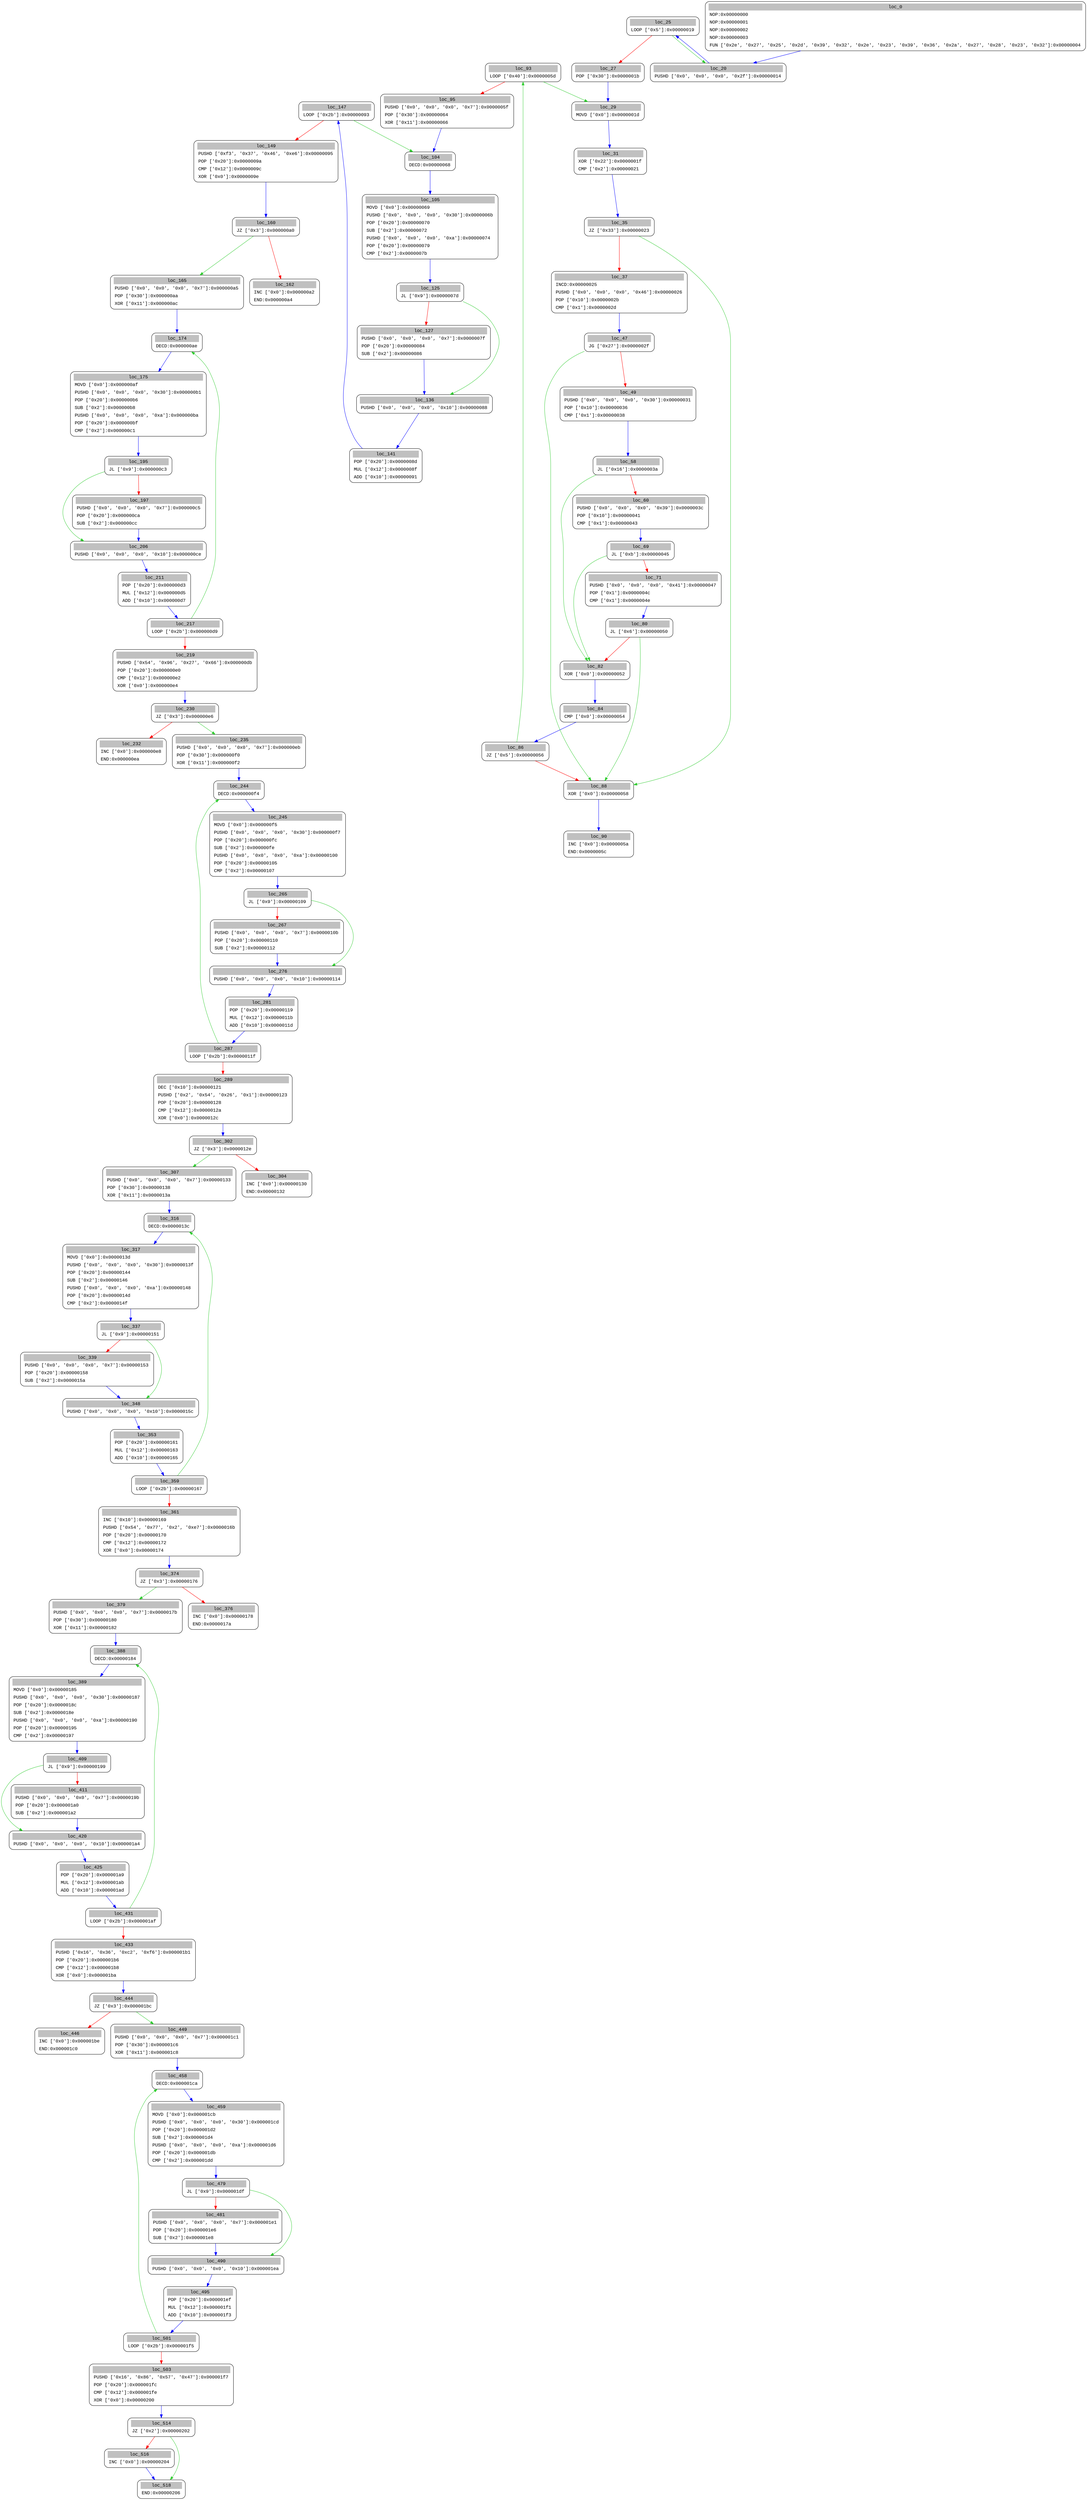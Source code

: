 digraph asm_graph {
8747833381381 [
shape="Mrecord" fontname="Courier New"label =<<table border="0" cellborder="0" cellpadding="3"><tr><td colspan="2" align="center" bgcolor="grey">loc_147</td></tr><tr><td align="left">LOOP ['0x2b']:0x00000093</td></tr></table>> ];
8747833376265 [
shape="Mrecord" fontname="Courier New"label =<<table border="0" cellborder="0" cellpadding="3"><tr><td colspan="2" align="center" bgcolor="grey">loc_29</td></tr><tr><td align="left">MOVD ['0x0']:0x0000001d</td></tr></table>> ];
8747833377293 [
shape="Mrecord" fontname="Courier New"label =<<table border="0" cellborder="0" cellpadding="3"><tr><td colspan="2" align="center" bgcolor="grey">loc_69</td></tr><tr><td align="left">JL ['0xb']:0x00000045</td></tr></table>> ];
8747833379345 [
shape="Mrecord" fontname="Courier New"label =<<table border="0" cellborder="0" cellpadding="3"><tr><td colspan="2" align="center" bgcolor="grey">loc_105</td></tr><tr><td align="left">MOVD ['0x0']:0x00000069</td></tr><tr><td align="left">PUSHD ['0x0', '0x0', '0x0', '0x30']:0x0000006b</td></tr><tr><td align="left">POP ['0x20']:0x00000070</td></tr><tr><td align="left">SUB ['0x2']:0x00000072</td></tr><tr><td align="left">PUSHD ['0x0', '0x0', '0x0', '0xa']:0x00000074</td></tr><tr><td align="left">POP ['0x20']:0x00000079</td></tr><tr><td align="left">CMP ['0x2']:0x0000007b</td></tr></table>> ];
8747833381397 [
shape="Mrecord" fontname="Courier New"label =<<table border="0" cellborder="0" cellpadding="3"><tr><td colspan="2" align="center" bgcolor="grey">loc_149</td></tr><tr><td align="left">PUSHD ['0xf3', '0x37', '0x46', '0xe6']:0x00000095</td></tr><tr><td align="left">POP ['0x20']:0x0000009a</td></tr><tr><td align="left">CMP ['0x12']:0x0000009c</td></tr><tr><td align="left">XOR ['0x0']:0x0000009e</td></tr></table>> ];
8747833376281 [
shape="Mrecord" fontname="Courier New"label =<<table border="0" cellborder="0" cellpadding="3"><tr><td colspan="2" align="center" bgcolor="grey">loc_31</td></tr><tr><td align="left">XOR ['0x22']:0x0000001f</td></tr><tr><td align="left">CMP ['0x2']:0x00000021</td></tr></table>> ];
8747833377309 [
shape="Mrecord" fontname="Courier New"label =<<table border="0" cellborder="0" cellpadding="3"><tr><td colspan="2" align="center" bgcolor="grey">loc_71</td></tr><tr><td align="left">PUSHD ['0x0', '0x0', '0x0', '0x41']:0x00000047</td></tr><tr><td align="left">POP ['0x1']:0x0000004c</td></tr><tr><td align="left">CMP ['0x1']:0x0000004e</td></tr></table>> ];
8747833390085 [
shape="Mrecord" fontname="Courier New"label =<<table border="0" cellborder="0" cellpadding="3"><tr><td colspan="2" align="center" bgcolor="grey">loc_307</td></tr><tr><td align="left">PUSHD ['0x0', '0x0', '0x0', '0x7']:0x00000133</td></tr><tr><td align="left">POP ['0x30']:0x00000138</td></tr><tr><td align="left">XOR ['0x11']:0x0000013a</td></tr></table>> ];
8747833232049 [
shape="Mrecord" fontname="Courier New"label =<<table border="0" cellborder="0" cellpadding="3"><tr><td colspan="2" align="center" bgcolor="grey">loc_458</td></tr><tr><td align="left">DECD:0x000001ca</td></tr></table>> ];
8747833228041 [
shape="Mrecord" fontname="Courier New"label =<<table border="0" cellborder="0" cellpadding="3"><tr><td colspan="2" align="center" bgcolor="grey">loc_353</td></tr><tr><td align="left">POP ['0x20']:0x00000161</td></tr><tr><td align="left">MUL ['0x12']:0x00000163</td></tr><tr><td align="left">ADD ['0x10']:0x00000165</td></tr></table>> ];
8747833376313 [
shape="Mrecord" fontname="Courier New"label =<<table border="0" cellborder="0" cellpadding="3"><tr><td colspan="2" align="center" bgcolor="grey">loc_35</td></tr><tr><td align="left">JZ ['0x33']:0x00000023</td></tr></table>> ];
8747833390261 [
shape="Mrecord" fontname="Courier New"label =<<table border="0" cellborder="0" cellpadding="3"><tr><td colspan="2" align="center" bgcolor="grey">loc_337</td></tr><tr><td align="left">JL ['0x9']:0x00000151</td></tr></table>> ];
8747833231969 [
shape="Mrecord" fontname="Courier New"label =<<table border="0" cellborder="0" cellpadding="3"><tr><td colspan="2" align="center" bgcolor="grey">loc_446</td></tr><tr><td align="left">INC ['0x0']:0x000001be</td></tr><tr><td align="left">END:0x000001c0</td></tr></table>> ];
8747833376329 [
shape="Mrecord" fontname="Courier New"label =<<table border="0" cellborder="0" cellpadding="3"><tr><td colspan="2" align="center" bgcolor="grey">loc_37</td></tr><tr><td align="left">INCD:0x00000025</td></tr><tr><td align="left">PUSHD ['0x0', '0x0', '0x0', '0x46']:0x00000026</td></tr><tr><td align="left">POP ['0x10']:0x0000002b</td></tr><tr><td align="left">CMP ['0x1']:0x0000002d</td></tr></table>> ];
8747833377357 [
shape="Mrecord" fontname="Courier New"label =<<table border="0" cellborder="0" cellpadding="3"><tr><td colspan="2" align="center" bgcolor="grey">loc_80</td></tr><tr><td align="left">JL ['0x6']:0x00000050</td></tr></table>> ];
8747833229837 [
shape="Mrecord" fontname="Courier New"label =<<table border="0" cellborder="0" cellpadding="3"><tr><td colspan="2" align="center" bgcolor="grey">loc_389</td></tr><tr><td align="left">MOVD ['0x0']:0x00000185</td></tr><tr><td align="left">PUSHD ['0x0', '0x0', '0x0', '0x30']:0x00000187</td></tr><tr><td align="left">POP ['0x20']:0x0000018c</td></tr><tr><td align="left">SUB ['0x2']:0x0000018e</td></tr><tr><td align="left">PUSHD ['0x0', '0x0', '0x0', '0xa']:0x00000190</td></tr><tr><td align="left">POP ['0x20']:0x00000195</td></tr><tr><td align="left">CMP ['0x2']:0x00000197</td></tr></table>> ];
8747833381461 [
shape="Mrecord" fontname="Courier New"label =<<table border="0" cellborder="0" cellpadding="3"><tr><td colspan="2" align="center" bgcolor="grey">loc_160</td></tr><tr><td align="left">JZ ['0x3']:0x000000a0</td></tr></table>> ];
8747833377373 [
shape="Mrecord" fontname="Courier New"label =<<table border="0" cellborder="0" cellpadding="3"><tr><td colspan="2" align="center" bgcolor="grey">loc_82</td></tr><tr><td align="left">XOR ['0x0']:0x00000052</td></tr></table>> ];
8747833381477 [
shape="Mrecord" fontname="Courier New"label =<<table border="0" cellborder="0" cellpadding="3"><tr><td colspan="2" align="center" bgcolor="grey">loc_162</td></tr><tr><td align="left">INC ['0x0']:0x000000a2</td></tr><tr><td align="left">END:0x000000a4</td></tr></table>> ];
8747833231889 [
shape="Mrecord" fontname="Courier New"label =<<table border="0" cellborder="0" cellpadding="3"><tr><td colspan="2" align="center" bgcolor="grey">loc_433</td></tr><tr><td align="left">PUSHD ['0x16', '0x36', '0xc2', '0xf6']:0x000001b1</td></tr><tr><td align="left">POP ['0x20']:0x000001b6</td></tr><tr><td align="left">CMP ['0x12']:0x000001b8</td></tr><tr><td align="left">XOR ['0x0']:0x000001ba</td></tr></table>> ];
8747833377389 [
shape="Mrecord" fontname="Courier New"label =<<table border="0" cellborder="0" cellpadding="3"><tr><td colspan="2" align="center" bgcolor="grey">loc_84</td></tr><tr><td align="left">CMP ['0x0']:0x00000054</td></tr></table>> ];
8747833230013 [
shape="Mrecord" fontname="Courier New"label =<<table border="0" cellborder="0" cellpadding="3"><tr><td colspan="2" align="center" bgcolor="grey">loc_420</td></tr><tr><td align="left">PUSHD ['0x0', '0x0', '0x0', '0x10']:0x000001a4</td></tr></table>> ];
8747833233845 [
shape="Mrecord" fontname="Courier New"label =<<table border="0" cellborder="0" cellpadding="3"><tr><td colspan="2" align="center" bgcolor="grey">loc_501</td></tr><tr><td align="left">LOOP ['0x2b']:0x000001f5</td></tr></table>> ];
8747833377405 [
shape="Mrecord" fontname="Courier New"label =<<table border="0" cellborder="0" cellpadding="3"><tr><td colspan="2" align="center" bgcolor="grey">loc_86</td></tr><tr><td align="left">JZ ['0x5']:0x00000056</td></tr></table>> ];
8747833379457 [
shape="Mrecord" fontname="Courier New"label =<<table border="0" cellborder="0" cellpadding="3"><tr><td colspan="2" align="center" bgcolor="grey">loc_125</td></tr><tr><td align="left">JL ['0x9']:0x0000007d</td></tr></table>> ];
8747833381509 [
shape="Mrecord" fontname="Courier New"label =<<table border="0" cellborder="0" cellpadding="3"><tr><td colspan="2" align="center" bgcolor="grey">loc_165</td></tr><tr><td align="left">PUSHD ['0x0', '0x0', '0x0', '0x7']:0x000000a5</td></tr><tr><td align="left">POP ['0x30']:0x000000aa</td></tr><tr><td align="left">XOR ['0x11']:0x000000ac</td></tr></table>> ];
8747833232065 [
shape="Mrecord" fontname="Courier New"label =<<table border="0" cellborder="0" cellpadding="3"><tr><td colspan="2" align="center" bgcolor="grey">loc_459</td></tr><tr><td align="left">MOVD ['0x0']:0x000001cb</td></tr><tr><td align="left">PUSHD ['0x0', '0x0', '0x0', '0x30']:0x000001cd</td></tr><tr><td align="left">POP ['0x20']:0x000001d2</td></tr><tr><td align="left">SUB ['0x2']:0x000001d4</td></tr><tr><td align="left">PUSHD ['0x0', '0x0', '0x0', '0xa']:0x000001d6</td></tr><tr><td align="left">POP ['0x20']:0x000001db</td></tr><tr><td align="left">CMP ['0x2']:0x000001dd</td></tr></table>> ];
8747833376393 [
shape="Mrecord" fontname="Courier New"label =<<table border="0" cellborder="0" cellpadding="3"><tr><td colspan="2" align="center" bgcolor="grey">loc_47</td></tr><tr><td align="left">JG ['0x27']:0x0000002f</td></tr></table>> ];
8747833377421 [
shape="Mrecord" fontname="Courier New"label =<<table border="0" cellborder="0" cellpadding="3"><tr><td colspan="2" align="center" bgcolor="grey">loc_88</td></tr><tr><td align="left">XOR ['0x0']:0x00000058</td></tr></table>> ];
8747833379473 [
shape="Mrecord" fontname="Courier New"label =<<table border="0" cellborder="0" cellpadding="3"><tr><td colspan="2" align="center" bgcolor="grey">loc_127</td></tr><tr><td align="left">PUSHD ['0x0', '0x0', '0x0', '0x7']:0x0000007f</td></tr><tr><td align="left">POP ['0x20']:0x00000084</td></tr><tr><td align="left">SUB ['0x2']:0x00000086</td></tr></table>> ];
8747833376409 [
shape="Mrecord" fontname="Courier New"label =<<table border="0" cellborder="0" cellpadding="3"><tr><td colspan="2" align="center" bgcolor="grey">loc_49</td></tr><tr><td align="left">PUSHD ['0x0', '0x0', '0x0', '0x30']:0x00000031</td></tr><tr><td align="left">POP ['0x10']:0x00000036</td></tr><tr><td align="left">CMP ['0x1']:0x00000038</td></tr></table>> ];
8747833377437 [
shape="Mrecord" fontname="Courier New"label =<<table border="0" cellborder="0" cellpadding="3"><tr><td colspan="2" align="center" bgcolor="grey">loc_90</td></tr><tr><td align="left">INC ['0x0']:0x0000005a</td></tr><tr><td align="left">END:0x0000005c</td></tr></table>> ];
8747833390277 [
shape="Mrecord" fontname="Courier New"label =<<table border="0" cellborder="0" cellpadding="3"><tr><td colspan="2" align="center" bgcolor="grey">loc_339</td></tr><tr><td align="left">PUSHD ['0x0', '0x0', '0x0', '0x7']:0x00000153</td></tr><tr><td align="left">POP ['0x20']:0x00000158</td></tr><tr><td align="left">SUB ['0x2']:0x0000015a</td></tr></table>> ];
8747833229965 [
shape="Mrecord" fontname="Courier New"label =<<table border="0" cellborder="0" cellpadding="3"><tr><td colspan="2" align="center" bgcolor="grey">loc_411</td></tr><tr><td align="left">PUSHD ['0x0', '0x0', '0x0', '0x7']:0x0000019b</td></tr><tr><td align="left">POP ['0x20']:0x000001a0</td></tr><tr><td align="left">SUB ['0x2']:0x000001a2</td></tr></table>> ];
8747833381557 [
shape="Mrecord" fontname="Courier New"label =<<table border="0" cellborder="0" cellpadding="3"><tr><td colspan="2" align="center" bgcolor="grey">loc_174</td></tr><tr><td align="left">DECD:0x000000ae</td></tr></table>> ];
8747833228233 [
shape="Mrecord" fontname="Courier New"label =<<table border="0" cellborder="0" cellpadding="3"><tr><td colspan="2" align="center" bgcolor="grey">loc_379</td></tr><tr><td align="left">PUSHD ['0x0', '0x0', '0x0', '0x7']:0x0000017b</td></tr><tr><td align="left">POP ['0x30']:0x00000180</td></tr><tr><td align="left">XOR ['0x11']:0x00000182</td></tr></table>> ];
8747833377469 [
shape="Mrecord" fontname="Courier New"label =<<table border="0" cellborder="0" cellpadding="3"><tr><td colspan="2" align="center" bgcolor="grey">loc_93</td></tr><tr><td align="left">LOOP ['0x40']:0x0000005d</td></tr></table>> ];
8747833379521 [
shape="Mrecord" fontname="Courier New"label =<<table border="0" cellborder="0" cellpadding="3"><tr><td colspan="2" align="center" bgcolor="grey">loc_136</td></tr><tr><td align="left">PUSHD ['0x0', '0x0', '0x0', '0x10']:0x00000088</td></tr></table>> ];
8747833381573 [
shape="Mrecord" fontname="Courier New"label =<<table border="0" cellborder="0" cellpadding="3"><tr><td colspan="2" align="center" bgcolor="grey">loc_175</td></tr><tr><td align="left">MOVD ['0x0']:0x000000af</td></tr><tr><td align="left">PUSHD ['0x0', '0x0', '0x0', '0x30']:0x000000b1</td></tr><tr><td align="left">POP ['0x20']:0x000000b6</td></tr><tr><td align="left">SUB ['0x2']:0x000000b8</td></tr><tr><td align="left">PUSHD ['0x0', '0x0', '0x0', '0xa']:0x000000ba</td></tr><tr><td align="left">POP ['0x20']:0x000000bf</td></tr><tr><td align="left">CMP ['0x2']:0x000000c1</td></tr></table>> ];
8747833376457 [
shape="Mrecord" fontname="Courier New"label =<<table border="0" cellborder="0" cellpadding="3"><tr><td colspan="2" align="center" bgcolor="grey">loc_58</td></tr><tr><td align="left">JL ['0x16']:0x0000003a</td></tr></table>> ];
8747833377485 [
shape="Mrecord" fontname="Courier New"label =<<table border="0" cellborder="0" cellpadding="3"><tr><td colspan="2" align="center" bgcolor="grey">loc_95</td></tr><tr><td align="left">PUSHD ['0x0', '0x0', '0x0', '0x7']:0x0000005f</td></tr><tr><td align="left">POP ['0x30']:0x00000064</td></tr><tr><td align="left">XOR ['0x11']:0x00000066</td></tr></table>> ];
8747833230029 [
shape="Mrecord" fontname="Courier New"label =<<table border="0" cellborder="0" cellpadding="3"><tr><td colspan="2" align="center" bgcolor="grey">loc_425</td></tr><tr><td align="left">POP ['0x20']:0x000001a9</td></tr><tr><td align="left">MUL ['0x12']:0x000001ab</td></tr><tr><td align="left">ADD ['0x10']:0x000001ad</td></tr></table>> ];
8747833379537 [
shape="Mrecord" fontname="Courier New"label =<<table border="0" cellborder="0" cellpadding="3"><tr><td colspan="2" align="center" bgcolor="grey">loc_141</td></tr><tr><td align="left">POP ['0x20']:0x0000008d</td></tr><tr><td align="left">MUL ['0x12']:0x0000008f</td></tr><tr><td align="left">ADD ['0x10']:0x00000091</td></tr></table>> ];
8747833376473 [
shape="Mrecord" fontname="Courier New"label =<<table border="0" cellborder="0" cellpadding="3"><tr><td colspan="2" align="center" bgcolor="grey">loc_60</td></tr><tr><td align="left">PUSHD ['0x0', '0x0', '0x0', '0x39']:0x0000003c</td></tr><tr><td align="left">POP ['0x10']:0x00000041</td></tr><tr><td align="left">CMP ['0x1']:0x00000043</td></tr></table>> ];
8747833229949 [
shape="Mrecord" fontname="Courier New"label =<<table border="0" cellborder="0" cellpadding="3"><tr><td colspan="2" align="center" bgcolor="grey">loc_409</td></tr><tr><td align="left">JL ['0x9']:0x00000199</td></tr></table>> ];
8747833377533 [
shape="Mrecord" fontname="Courier New"label =<<table border="0" cellborder="0" cellpadding="3"><tr><td colspan="2" align="center" bgcolor="grey">loc_104</td></tr><tr><td align="left">DECD:0x00000068</td></tr></table>> ];
8747833232001 [
shape="Mrecord" fontname="Courier New"label =<<table border="0" cellborder="0" cellpadding="3"><tr><td colspan="2" align="center" bgcolor="grey">loc_449</td></tr><tr><td align="left">PUSHD ['0x0', '0x0', '0x0', '0x7']:0x000001c1</td></tr><tr><td align="left">POP ['0x30']:0x000001c6</td></tr><tr><td align="left">XOR ['0x11']:0x000001c8</td></tr></table>> ];
8747833385741 [
shape="Mrecord" fontname="Courier New"label =<<table border="0" cellborder="0" cellpadding="3"><tr><td colspan="2" align="center" bgcolor="grey">loc_230</td></tr><tr><td align="left">JZ ['0x3']:0x000000e6</td></tr></table>> ];
8747833385757 [
shape="Mrecord" fontname="Courier New"label =<<table border="0" cellborder="0" cellpadding="3"><tr><td colspan="2" align="center" bgcolor="grey">loc_232</td></tr><tr><td align="left">INC ['0x0']:0x000000e8</td></tr><tr><td align="left">END:0x000000ea</td></tr></table>> ];
8747833387825 [
shape="Mrecord" fontname="Courier New"label =<<table border="0" cellborder="0" cellpadding="3"><tr><td colspan="2" align="center" bgcolor="grey">loc_276</td></tr><tr><td align="left">PUSHD ['0x0', '0x0', '0x0', '0x10']:0x00000114</td></tr></table>> ];
8747833233717 [
shape="Mrecord" fontname="Courier New"label =<<table border="0" cellborder="0" cellpadding="3"><tr><td colspan="2" align="center" bgcolor="grey">loc_479</td></tr><tr><td align="left">JL ['0x9']:0x000001df</td></tr></table>> ];
8747833383737 [
shape="Mrecord" fontname="Courier New"label =<<table border="0" cellborder="0" cellpadding="3"><tr><td colspan="2" align="center" bgcolor="grey">loc_195</td></tr><tr><td align="left">JL ['0x9']:0x000000c3</td></tr></table>> ];
8747833385789 [
shape="Mrecord" fontname="Courier New"label =<<table border="0" cellborder="0" cellpadding="3"><tr><td colspan="2" align="center" bgcolor="grey">loc_235</td></tr><tr><td align="left">PUSHD ['0x0', '0x0', '0x0', '0x7']:0x000000eb</td></tr><tr><td align="left">POP ['0x30']:0x000000f0</td></tr><tr><td align="left">XOR ['0x11']:0x000000f2</td></tr></table>> ];
8747833390133 [
shape="Mrecord" fontname="Courier New"label =<<table border="0" cellborder="0" cellpadding="3"><tr><td colspan="2" align="center" bgcolor="grey">loc_316</td></tr><tr><td align="left">DECD:0x0000013c</td></tr></table>> ];
8747833387841 [
shape="Mrecord" fontname="Courier New"label =<<table border="0" cellborder="0" cellpadding="3"><tr><td colspan="2" align="center" bgcolor="grey">loc_281</td></tr><tr><td align="left">POP ['0x20']:0x00000119</td></tr><tr><td align="left">MUL ['0x12']:0x0000011b</td></tr><tr><td align="left">ADD ['0x10']:0x0000011d</td></tr></table>> ];
8747833233733 [
shape="Mrecord" fontname="Courier New"label =<<table border="0" cellborder="0" cellpadding="3"><tr><td colspan="2" align="center" bgcolor="grey">loc_481</td></tr><tr><td align="left">PUSHD ['0x0', '0x0', '0x0', '0x7']:0x000001e1</td></tr><tr><td align="left">POP ['0x20']:0x000001e6</td></tr><tr><td align="left">SUB ['0x2']:0x000001e8</td></tr></table>> ];
8747833383753 [
shape="Mrecord" fontname="Courier New"label =<<table border="0" cellborder="0" cellpadding="3"><tr><td colspan="2" align="center" bgcolor="grey">loc_197</td></tr><tr><td align="left">PUSHD ['0x0', '0x0', '0x0', '0x7']:0x000000c5</td></tr><tr><td align="left">POP ['0x20']:0x000000ca</td></tr><tr><td align="left">SUB ['0x2']:0x000000cc</td></tr></table>> ];
8747833228089 [
shape="Mrecord" fontname="Courier New"label =<<table border="0" cellborder="0" cellpadding="3"><tr><td colspan="2" align="center" bgcolor="grey">loc_359</td></tr><tr><td align="left">LOOP ['0x2b']:0x00000167</td></tr></table>> ];
8747833385837 [
shape="Mrecord" fontname="Courier New"label =<<table border="0" cellborder="0" cellpadding="3"><tr><td colspan="2" align="center" bgcolor="grey">loc_244</td></tr><tr><td align="left">DECD:0x000000f4</td></tr></table>> ];
8747833387889 [
shape="Mrecord" fontname="Courier New"label =<<table border="0" cellborder="0" cellpadding="3"><tr><td colspan="2" align="center" bgcolor="grey">loc_287</td></tr><tr><td align="left">LOOP ['0x2b']:0x0000011f</td></tr></table>> ];
8747833233781 [
shape="Mrecord" fontname="Courier New"label =<<table border="0" cellborder="0" cellpadding="3"><tr><td colspan="2" align="center" bgcolor="grey">loc_490</td></tr><tr><td align="left">PUSHD ['0x0', '0x0', '0x0', '0x10']:0x000001ea</td></tr></table>> ];
8747833383801 [
shape="Mrecord" fontname="Courier New"label =<<table border="0" cellborder="0" cellpadding="3"><tr><td colspan="2" align="center" bgcolor="grey">loc_206</td></tr><tr><td align="left">PUSHD ['0x0', '0x0', '0x0', '0x10']:0x000000ce</td></tr></table>> ];
8747833385853 [
shape="Mrecord" fontname="Courier New"label =<<table border="0" cellborder="0" cellpadding="3"><tr><td colspan="2" align="center" bgcolor="grey">loc_245</td></tr><tr><td align="left">MOVD ['0x0']:0x000000f5</td></tr><tr><td align="left">PUSHD ['0x0', '0x0', '0x0', '0x30']:0x000000f7</td></tr><tr><td align="left">POP ['0x20']:0x000000fc</td></tr><tr><td align="left">SUB ['0x2']:0x000000fe</td></tr><tr><td align="left">PUSHD ['0x0', '0x0', '0x0', '0xa']:0x00000100</td></tr><tr><td align="left">POP ['0x20']:0x00000105</td></tr><tr><td align="left">CMP ['0x2']:0x00000107</td></tr></table>> ];
8747833387905 [
shape="Mrecord" fontname="Courier New"label =<<table border="0" cellborder="0" cellpadding="3"><tr><td colspan="2" align="center" bgcolor="grey">loc_289</td></tr><tr><td align="left">DEC ['0x10']:0x00000121</td></tr><tr><td align="left">PUSHD ['0x2', '0x54', '0x26', '0x1']:0x00000123</td></tr><tr><td align="left">POP ['0x20']:0x00000128</td></tr><tr><td align="left">CMP ['0x12']:0x0000012a</td></tr><tr><td align="left">XOR ['0x0']:0x0000012c</td></tr></table>> ];
8747833233797 [
shape="Mrecord" fontname="Courier New"label =<<table border="0" cellborder="0" cellpadding="3"><tr><td colspan="2" align="center" bgcolor="grey">loc_495</td></tr><tr><td align="left">POP ['0x20']:0x000001ef</td></tr><tr><td align="left">MUL ['0x12']:0x000001f1</td></tr><tr><td align="left">ADD ['0x10']:0x000001f3</td></tr></table>> ];
8747833383817 [
shape="Mrecord" fontname="Courier New"label =<<table border="0" cellborder="0" cellpadding="3"><tr><td colspan="2" align="center" bgcolor="grey">loc_211</td></tr><tr><td align="left">POP ['0x20']:0x000000d3</td></tr><tr><td align="left">MUL ['0x12']:0x000000d5</td></tr><tr><td align="left">ADD ['0x10']:0x000000d7</td></tr></table>> ];
8747833403277 [
shape="Mrecord" fontname="Courier New"label =<<table border="0" cellborder="0" cellpadding="3"><tr><td colspan="2" align="center" bgcolor="grey">loc_0</td></tr><tr><td align="left">NOP:0x00000000</td></tr><tr><td align="left">NOP:0x00000001</td></tr><tr><td align="left">NOP:0x00000002</td></tr><tr><td align="left">NOP:0x00000003</td></tr><tr><td align="left">FUN ['0x2e', '0x27', '0x25', '0x2d', '0x39', '0x32', '0x2e', '0x23', '0x39', '0x36', '0x2a', '0x27', '0x28', '0x23', '0x32']:0x00000004</td></tr></table>> ];
8747833228185 [
shape="Mrecord" fontname="Courier New"label =<<table border="0" cellborder="0" cellpadding="3"><tr><td colspan="2" align="center" bgcolor="grey">loc_374</td></tr><tr><td align="left">JZ ['0x3']:0x00000176</td></tr></table>> ];
8747833390149 [
shape="Mrecord" fontname="Courier New"label =<<table border="0" cellborder="0" cellpadding="3"><tr><td colspan="2" align="center" bgcolor="grey">loc_317</td></tr><tr><td align="left">MOVD ['0x0']:0x0000013d</td></tr><tr><td align="left">PUSHD ['0x0', '0x0', '0x0', '0x30']:0x0000013f</td></tr><tr><td align="left">POP ['0x20']:0x00000144</td></tr><tr><td align="left">SUB ['0x2']:0x00000146</td></tr><tr><td align="left">PUSHD ['0x0', '0x0', '0x0', '0xa']:0x00000148</td></tr><tr><td align="left">POP ['0x20']:0x0000014d</td></tr><tr><td align="left">CMP ['0x2']:0x0000014f</td></tr></table>> ];
8747833233861 [
shape="Mrecord" fontname="Courier New"label =<<table border="0" cellborder="0" cellpadding="3"><tr><td colspan="2" align="center" bgcolor="grey">loc_503</td></tr><tr><td align="left">PUSHD ['0x16', '0x86', '0x57', '0x47']:0x000001f7</td></tr><tr><td align="left">POP ['0x20']:0x000001fc</td></tr><tr><td align="left">CMP ['0x12']:0x000001fe</td></tr><tr><td align="left">XOR ['0x0']:0x00000200</td></tr></table>> ];
8747833228105 [
shape="Mrecord" fontname="Courier New"label =<<table border="0" cellborder="0" cellpadding="3"><tr><td colspan="2" align="center" bgcolor="grey">loc_361</td></tr><tr><td align="left">INC ['0x10']:0x00000169</td></tr><tr><td align="left">PUSHD ['0x54', '0x77', '0x2', '0xe7']:0x0000016b</td></tr><tr><td align="left">POP ['0x20']:0x00000170</td></tr><tr><td align="left">CMP ['0x12']:0x00000172</td></tr><tr><td align="left">XOR ['0x0']:0x00000174</td></tr></table>> ];
8747833383865 [
shape="Mrecord" fontname="Courier New"label =<<table border="0" cellborder="0" cellpadding="3"><tr><td colspan="2" align="center" bgcolor="grey">loc_217</td></tr><tr><td align="left">LOOP ['0x2b']:0x000000d9</td></tr></table>> ];
8747833390325 [
shape="Mrecord" fontname="Courier New"label =<<table border="0" cellborder="0" cellpadding="3"><tr><td colspan="2" align="center" bgcolor="grey">loc_348</td></tr><tr><td align="left">PUSHD ['0x0', '0x0', '0x0', '0x10']:0x0000015c</td></tr></table>> ];
8747833383881 [
shape="Mrecord" fontname="Courier New"label =<<table border="0" cellborder="0" cellpadding="3"><tr><td colspan="2" align="center" bgcolor="grey">loc_219</td></tr><tr><td align="left">PUSHD ['0x54', '0x96', '0x27', '0x66']:0x000000db</td></tr><tr><td align="left">POP ['0x20']:0x000000e0</td></tr><tr><td align="left">CMP ['0x12']:0x000000e2</td></tr><tr><td align="left">XOR ['0x0']:0x000000e4</td></tr></table>> ];
8747833236249 [
shape="Mrecord" fontname="Courier New"label =<<table border="0" cellborder="0" cellpadding="3"><tr><td colspan="2" align="center" bgcolor="grey">loc_516</td></tr><tr><td align="left">INC ['0x0']:0x00000204</td></tr></table>> ];
8747833387985 [
shape="Mrecord" fontname="Courier New"label =<<table border="0" cellborder="0" cellpadding="3"><tr><td colspan="2" align="center" bgcolor="grey">loc_302</td></tr><tr><td align="left">JZ ['0x3']:0x0000012e</td></tr></table>> ];
8747833403349 [
shape="Mrecord" fontname="Courier New"label =<<table border="0" cellborder="0" cellpadding="3"><tr><td colspan="2" align="center" bgcolor="grey">loc_20</td></tr><tr><td align="left">PUSHD ['0x0', '0x0', '0x0', '0x2f']:0x00000014</td></tr></table>> ];
8747833228281 [
shape="Mrecord" fontname="Courier New"label =<<table border="0" cellborder="0" cellpadding="3"><tr><td colspan="2" align="center" bgcolor="grey">loc_388</td></tr><tr><td align="left">DECD:0x00000184</td></tr></table>> ];
8747833388001 [
shape="Mrecord" fontname="Courier New"label =<<table border="0" cellborder="0" cellpadding="3"><tr><td colspan="2" align="center" bgcolor="grey">loc_304</td></tr><tr><td align="left">INC ['0x0']:0x00000130</td></tr><tr><td align="left">END:0x00000132</td></tr></table>> ];
8747833403365 [
shape="Mrecord" fontname="Courier New"label =<<table border="0" cellborder="0" cellpadding="3"><tr><td colspan="2" align="center" bgcolor="grey">loc_25</td></tr><tr><td align="left">LOOP ['0x5']:0x00000019</td></tr></table>> ];
8747833231953 [
shape="Mrecord" fontname="Courier New"label =<<table border="0" cellborder="0" cellpadding="3"><tr><td colspan="2" align="center" bgcolor="grey">loc_444</td></tr><tr><td align="left">JZ ['0x3']:0x000001bc</td></tr></table>> ];
8747833236265 [
shape="Mrecord" fontname="Courier New"label =<<table border="0" cellborder="0" cellpadding="3"><tr><td colspan="2" align="center" bgcolor="grey">loc_518</td></tr><tr><td align="left">END:0x00000206</td></tr></table>> ];
8747833236233 [
shape="Mrecord" fontname="Courier New"label =<<table border="0" cellborder="0" cellpadding="3"><tr><td colspan="2" align="center" bgcolor="grey">loc_514</td></tr><tr><td align="left">JZ ['0x2']:0x00000202</td></tr></table>> ];
8747833385965 [
shape="Mrecord" fontname="Courier New"label =<<table border="0" cellborder="0" cellpadding="3"><tr><td colspan="2" align="center" bgcolor="grey">loc_265</td></tr><tr><td align="left">JL ['0x9']:0x00000109</td></tr></table>> ];
8747833230077 [
shape="Mrecord" fontname="Courier New"label =<<table border="0" cellborder="0" cellpadding="3"><tr><td colspan="2" align="center" bgcolor="grey">loc_431</td></tr><tr><td align="left">LOOP ['0x2b']:0x000001af</td></tr></table>> ];
8747833403381 [
shape="Mrecord" fontname="Courier New"label =<<table border="0" cellborder="0" cellpadding="3"><tr><td colspan="2" align="center" bgcolor="grey">loc_27</td></tr><tr><td align="left">POP ['0x30']:0x0000001b</td></tr></table>> ];
8747833228201 [
shape="Mrecord" fontname="Courier New"label =<<table border="0" cellborder="0" cellpadding="3"><tr><td colspan="2" align="center" bgcolor="grey">loc_376</td></tr><tr><td align="left">INC ['0x0']:0x00000178</td></tr><tr><td align="left">END:0x0000017a</td></tr></table>> ];
8747833385981 [
shape="Mrecord" fontname="Courier New"label =<<table border="0" cellborder="0" cellpadding="3"><tr><td colspan="2" align="center" bgcolor="grey">loc_267</td></tr><tr><td align="left">PUSHD ['0x0', '0x0', '0x0', '0x7']:0x0000010b</td></tr><tr><td align="left">POP ['0x20']:0x00000110</td></tr><tr><td align="left">SUB ['0x2']:0x00000112</td></tr></table>> ];
8747833403349 -> 8747833403365[color="blue"];
8747833403365 -> 8747833403381[color="red"];
8747833403381 -> 8747833376265[color="blue"];
8747833376265 -> 8747833376281[color="blue"];
8747833376313 -> 8747833376329[color="red"];
8747833376393 -> 8747833376409[color="red"];
8747833376457 -> 8747833376473[color="red"];
8747833377293 -> 8747833377309[color="red"];
8747833377357 -> 8747833377373[color="red"];
8747833377373 -> 8747833377389[color="blue"];
8747833377389 -> 8747833377405[color="blue"];
8747833377405 -> 8747833377421[color="red"];
8747833377421 -> 8747833377437[color="blue"];
8747833377469 -> 8747833377485[color="red"];
8747833377533 -> 8747833379345[color="blue"];
8747833379457 -> 8747833379473[color="red"];
8747833379521 -> 8747833379537[color="blue"];
8747833381381 -> 8747833381397[color="red"];
8747833381461 -> 8747833381477[color="red"];
8747833381557 -> 8747833381573[color="blue"];
8747833383737 -> 8747833383753[color="red"];
8747833383801 -> 8747833383817[color="blue"];
8747833383865 -> 8747833383881[color="red"];
8747833385741 -> 8747833385757[color="red"];
8747833385837 -> 8747833385853[color="blue"];
8747833385965 -> 8747833385981[color="red"];
8747833387825 -> 8747833387841[color="blue"];
8747833387889 -> 8747833387905[color="red"];
8747833387985 -> 8747833388001[color="red"];
8747833390133 -> 8747833390149[color="blue"];
8747833390261 -> 8747833390277[color="red"];
8747833390325 -> 8747833228041[color="blue"];
8747833228089 -> 8747833228105[color="red"];
8747833228185 -> 8747833228201[color="red"];
8747833228281 -> 8747833229837[color="blue"];
8747833229949 -> 8747833229965[color="red"];
8747833230013 -> 8747833230029[color="blue"];
8747833230077 -> 8747833231889[color="red"];
8747833231953 -> 8747833231969[color="red"];
8747833232049 -> 8747833232065[color="blue"];
8747833233717 -> 8747833233733[color="red"];
8747833233781 -> 8747833233797[color="blue"];
8747833233845 -> 8747833233861[color="red"];
8747833236233 -> 8747833236249[color="red"];
8747833236249 -> 8747833236265[color="blue"];
8747833381381 -> 8747833377533[color="limegreen"];
8747833377293 -> 8747833377373[color="limegreen"];
8747833376313 -> 8747833377421[color="limegreen"];
8747833390261 -> 8747833390325[color="limegreen"];
8747833377357 -> 8747833377421[color="limegreen"];
8747833381461 -> 8747833381509[color="limegreen"];
8747833233845 -> 8747833232049[color="limegreen"];
8747833377405 -> 8747833377469[color="limegreen"];
8747833379457 -> 8747833379521[color="limegreen"];
8747833376393 -> 8747833377421[color="limegreen"];
8747833377469 -> 8747833376265[color="limegreen"];
8747833376457 -> 8747833377373[color="limegreen"];
8747833229949 -> 8747833230013[color="limegreen"];
8747833385741 -> 8747833385789[color="limegreen"];
8747833233717 -> 8747833233781[color="limegreen"];
8747833383737 -> 8747833383801[color="limegreen"];
8747833228089 -> 8747833390133[color="limegreen"];
8747833387889 -> 8747833385837[color="limegreen"];
8747833228185 -> 8747833228233[color="limegreen"];
8747833383865 -> 8747833381557[color="limegreen"];
8747833387985 -> 8747833390085[color="limegreen"];
8747833403365 -> 8747833403349[color="limegreen"];
8747833231953 -> 8747833232001[color="limegreen"];
8747833236233 -> 8747833236265[color="limegreen"];
8747833385965 -> 8747833387825[color="limegreen"];
8747833230077 -> 8747833228281[color="limegreen"];
8747833403277 -> 8747833403349[color="blue"];
8747833376281 -> 8747833376313[color="blue"];
8747833376329 -> 8747833376393[color="blue"];
8747833376409 -> 8747833376457[color="blue"];
8747833376473 -> 8747833377293[color="blue"];
8747833377309 -> 8747833377357[color="blue"];
8747833377485 -> 8747833377533[color="blue"];
8747833379345 -> 8747833379457[color="blue"];
8747833379473 -> 8747833379521[color="blue"];
8747833379537 -> 8747833381381[color="blue"];
8747833381397 -> 8747833381461[color="blue"];
8747833381509 -> 8747833381557[color="blue"];
8747833381573 -> 8747833383737[color="blue"];
8747833383753 -> 8747833383801[color="blue"];
8747833383817 -> 8747833383865[color="blue"];
8747833383881 -> 8747833385741[color="blue"];
8747833385789 -> 8747833385837[color="blue"];
8747833385853 -> 8747833385965[color="blue"];
8747833385981 -> 8747833387825[color="blue"];
8747833387841 -> 8747833387889[color="blue"];
8747833387905 -> 8747833387985[color="blue"];
8747833390085 -> 8747833390133[color="blue"];
8747833390149 -> 8747833390261[color="blue"];
8747833390277 -> 8747833390325[color="blue"];
8747833228041 -> 8747833228089[color="blue"];
8747833228105 -> 8747833228185[color="blue"];
8747833228233 -> 8747833228281[color="blue"];
8747833229837 -> 8747833229949[color="blue"];
8747833229965 -> 8747833230013[color="blue"];
8747833230029 -> 8747833230077[color="blue"];
8747833231889 -> 8747833231953[color="blue"];
8747833232001 -> 8747833232049[color="blue"];
8747833232065 -> 8747833233717[color="blue"];
8747833233733 -> 8747833233781[color="blue"];
8747833233797 -> 8747833233845[color="blue"];
8747833233861 -> 8747833236233[color="blue"];
}